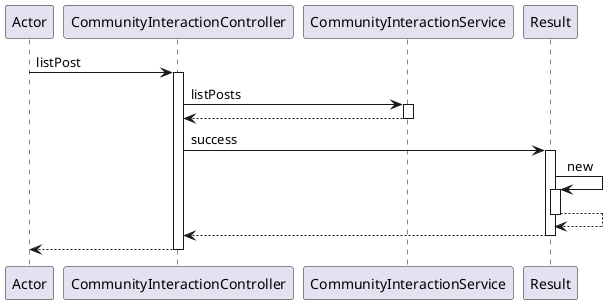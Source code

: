 @startuml
participant Actor
Actor -> CommunityInteractionController : listPost
activate CommunityInteractionController
CommunityInteractionController -> CommunityInteractionService : listPosts
activate CommunityInteractionService
CommunityInteractionService --> CommunityInteractionController
deactivate CommunityInteractionService
CommunityInteractionController -> Result : success
activate Result
Result -> Result : new
activate Result
Result --> Result
deactivate Result
Result --> CommunityInteractionController
deactivate Result
return
@enduml